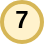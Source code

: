 <mxfile version="14.6.13" type="device"><diagram id="gU25A0FRF8jtcWGVsL4d" name="Seite-1"><mxGraphModel dx="146" dy="130" grid="1" gridSize="10" guides="1" tooltips="1" connect="1" arrows="1" fold="1" page="1" pageScale="1" pageWidth="827" pageHeight="1169" math="0" shadow="0"><root><mxCell id="0"/><mxCell id="1" parent="0"/><mxCell id="7tkz4XIO-3rmqC-DSzvr-1" value="" style="group;fontStyle=1" parent="1" vertex="1" connectable="0"><mxGeometry x="40" y="39" width="20" height="21" as="geometry"/></mxCell><mxCell id="7tkz4XIO-3rmqC-DSzvr-2" value="" style="ellipse;whiteSpace=wrap;html=1;aspect=fixed;fillColor=#fff2cc;strokeColor=#d6b656;strokeWidth=2;fontStyle=1" parent="7tkz4XIO-3rmqC-DSzvr-1" vertex="1"><mxGeometry y="1" width="20" height="20" as="geometry"/></mxCell><mxCell id="7tkz4XIO-3rmqC-DSzvr-3" value="7" style="text;html=1;strokeColor=none;fillColor=none;align=center;verticalAlign=middle;whiteSpace=wrap;rounded=0;fontStyle=1" parent="7tkz4XIO-3rmqC-DSzvr-1" vertex="1"><mxGeometry x="5" width="10" height="20" as="geometry"/></mxCell></root></mxGraphModel></diagram></mxfile>